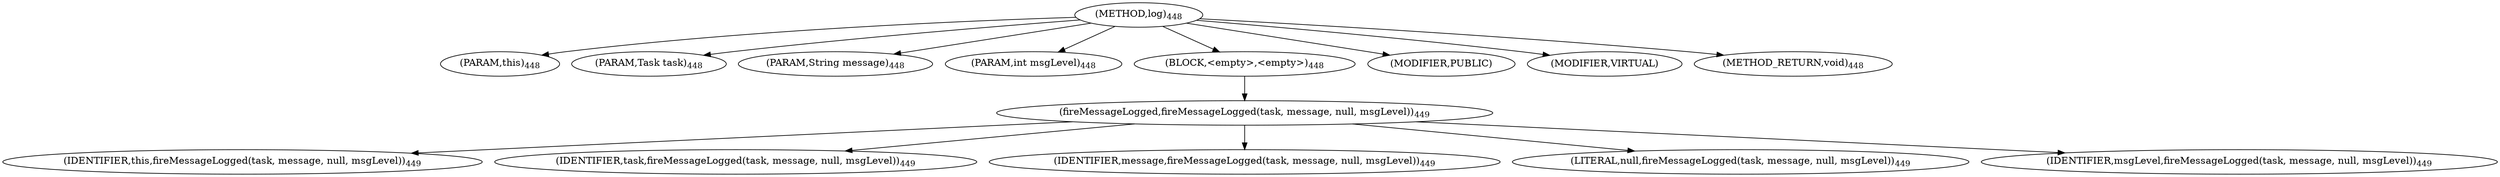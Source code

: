 digraph "log" {  
"934" [label = <(METHOD,log)<SUB>448</SUB>> ]
"44" [label = <(PARAM,this)<SUB>448</SUB>> ]
"935" [label = <(PARAM,Task task)<SUB>448</SUB>> ]
"936" [label = <(PARAM,String message)<SUB>448</SUB>> ]
"937" [label = <(PARAM,int msgLevel)<SUB>448</SUB>> ]
"938" [label = <(BLOCK,&lt;empty&gt;,&lt;empty&gt;)<SUB>448</SUB>> ]
"939" [label = <(fireMessageLogged,fireMessageLogged(task, message, null, msgLevel))<SUB>449</SUB>> ]
"43" [label = <(IDENTIFIER,this,fireMessageLogged(task, message, null, msgLevel))<SUB>449</SUB>> ]
"940" [label = <(IDENTIFIER,task,fireMessageLogged(task, message, null, msgLevel))<SUB>449</SUB>> ]
"941" [label = <(IDENTIFIER,message,fireMessageLogged(task, message, null, msgLevel))<SUB>449</SUB>> ]
"942" [label = <(LITERAL,null,fireMessageLogged(task, message, null, msgLevel))<SUB>449</SUB>> ]
"943" [label = <(IDENTIFIER,msgLevel,fireMessageLogged(task, message, null, msgLevel))<SUB>449</SUB>> ]
"944" [label = <(MODIFIER,PUBLIC)> ]
"945" [label = <(MODIFIER,VIRTUAL)> ]
"946" [label = <(METHOD_RETURN,void)<SUB>448</SUB>> ]
  "934" -> "44" 
  "934" -> "935" 
  "934" -> "936" 
  "934" -> "937" 
  "934" -> "938" 
  "934" -> "944" 
  "934" -> "945" 
  "934" -> "946" 
  "938" -> "939" 
  "939" -> "43" 
  "939" -> "940" 
  "939" -> "941" 
  "939" -> "942" 
  "939" -> "943" 
}

